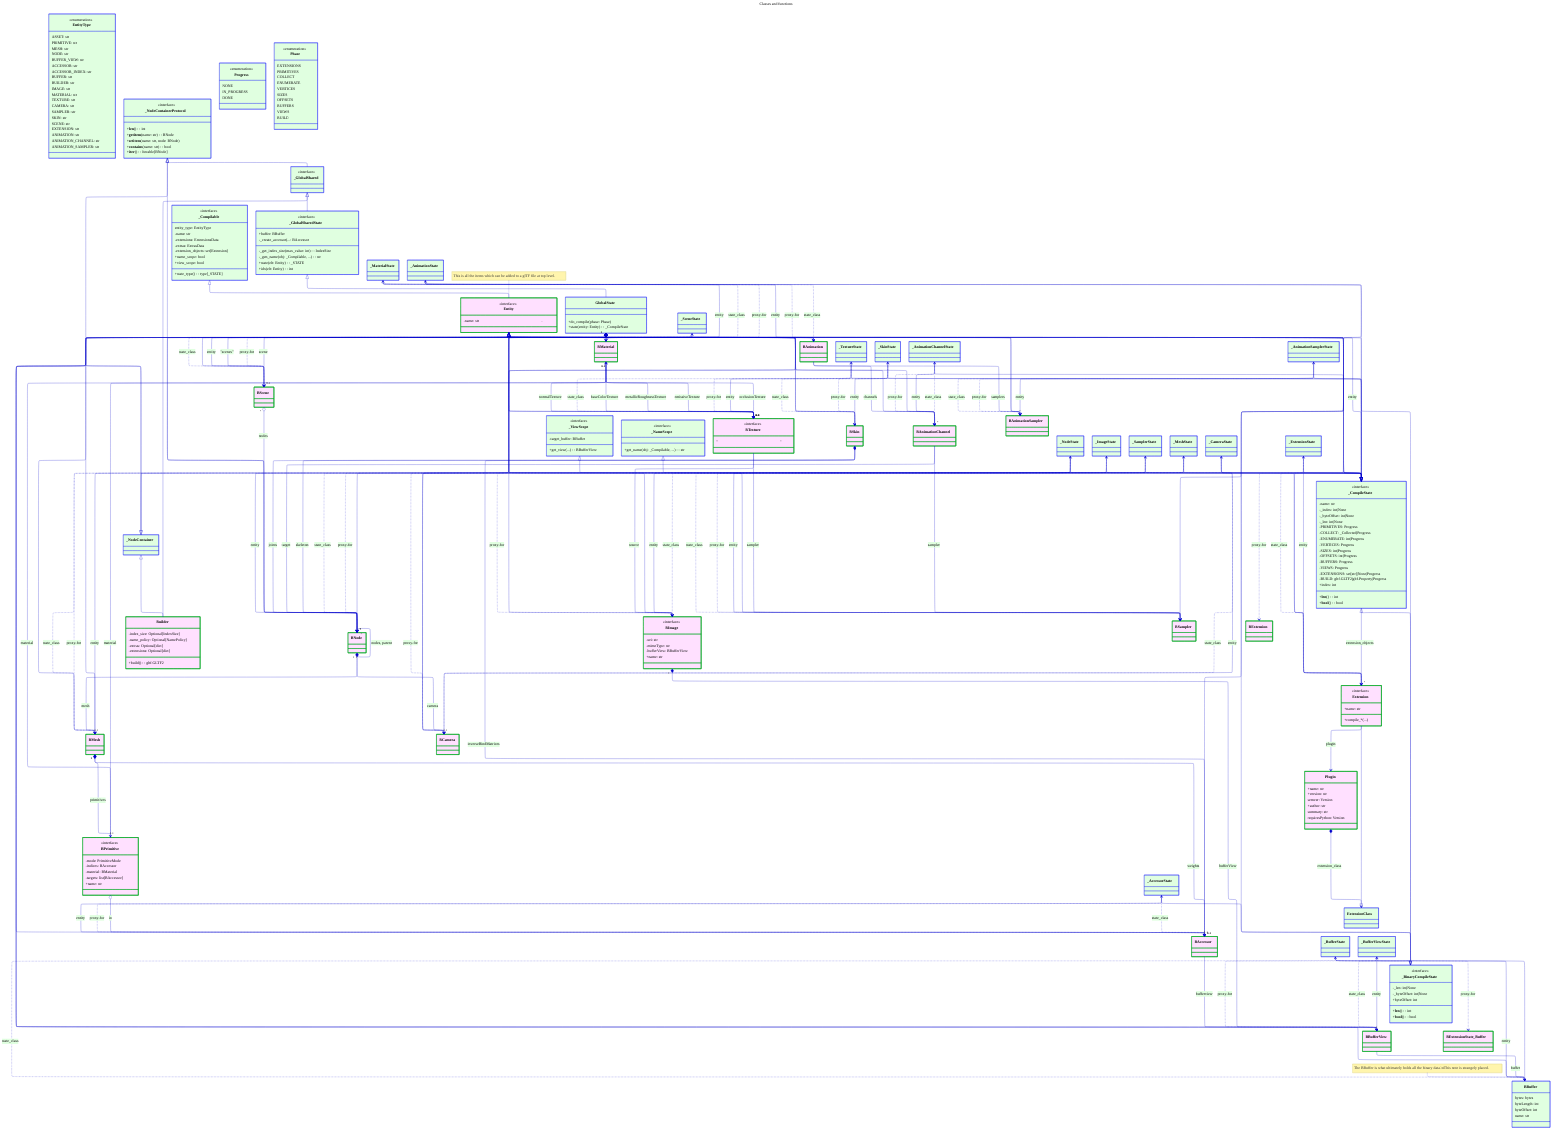 ---
id: b3a4cd18-1305-488d-ba20-9ee71f002f60
title: "Classes and functions"
config:
    layout: elk
    elk:
        mergeEdges: true
        nodePlacementStrategy: BRANDES_KOEPF
    theme: base
    themeVariables:
        darkMode: false
        darkModeBackground: "#000000"
        primaryColor: "#e0ffe0"
        primaryTextColor: "#000000"
        secondaryColor: "#e0d9ef"
        secondaryTextColor: "#0000ff"
        tertiaryColor: "#f8f9fa"
        tertiaryTextColor: "#00ff00"
        borderRadius: "0.25rem"
        fontSize: "1rem"
        fontFamily: "Arial, sans-serif"
        background: "#00ff00"
        lineColor: "#0000cc"
        nodeBorder: "#0000ff"
---
classDiagram
    note for BBuffer "The BBuffer is what ultimately holds all the binary data.\nThis note is strangely placed."
    note for Entity "This is all the items which can be added to a glTF file at top level."
    class BBuffer {
        bytes: bytes
        byteLength: int
        byteOffset: int
        name: str
    }
    classDef Final fill:#f9f,stroke:#000,stroke-width:8px;
    class EntityType {
        <<enumeration>>
        ASSET: str
        PRIMITIVE: str
        MESH: str
        NODE: str
        BUFFER_VIEW: str
        ACCESSOR: str
        ACCESSOR_INDEX: str
        BUFFER: str
        BUILDER: str
        IMAGE: str
        MATERIAL: str
        TEXTURE: str
        CAMERA: str
        SAMPLER: str
        SKIN: str
        SCENE: str
        EXTENSION: str
        ANIMATION: str
        ANIMATION_CHANNEL: str
        ANIMATION_SAMPLER: str

    }

    class _Compilable {
        <<interface>>
        entity_type: EntityType
        -name: str
        -extensions: ExtensionsData
        -extras: ExtrasData
        -extension_objects: set[Extension]
        +name_scope: bool
        +view_scope: bool
        +state_type(): type[_STATE]
    }

    class Builder:::User {
        -index_size: Optional[IndexSize]
        -name_policy: Optional[NamePolicy]
        -extras: Optional[dict]
        -extensions: Optional[dict]
        +build(): gltf.GLTF2
    }

    class _ViewScope {
        <<interface>>
        -target_buffer: BBuffer
        +get_view(...): BBufferView
    }
    class _NameScope {
        <<interface>>
        +get_name(obj: _Compilable, ...): str
    }

    class _NodeContainerProtocol {
        <<interface>>
        +__len__(): int
        +__getitem__(name: str): BNode
        +__setitem__(name: str, node: BNode)
        +__contains__(name: str): bool
        +__iter__(): Iterable[BNode]
    }

    class _GlobalShared {
        <<interface>>
    }
    _NodeContainer <|-- Builder
    _GlobalShared <|-- Builder
    _NodeContainerProtocol <|-- _NodeContainer
    _NodeContainerProtocol <|-- _GlobalShared

    class _GlobalSharedState {
        <<interface>>
        +buffer: BBuffer
        -_get_index_size(max_value: int): IndexSize
        -_gen_name(obj: _Compilable, ...): str
        -_create_accessor(...: BAccessor
        +state(elt: Entity): _STATE
        +idx(elt: Entity): int
    }
    class Entity:::User {
        <<interface>>

        -name: str  　　　　　　　　　　　　　　　　.
    }

    class Plugin:::User {
        +name: str
        +version: str
        semver: Version
        +author: str
        summary: str
        requiresPython: Version
    }
    class Extension:::User {
        <<interface>>
        +name: str
        +compile_*(...)
    }
    Extension --> Plugin : plugin
    Plugin *--> ExtensionClass : extension_class
    Extension --|> ExtensionClass

    _Compilable <|-- Entity
    Entity <|-- BNode
    Entity <|-- BBuffer
    Entity <|-- BBufferView
    Entity <|-- BAccessor
    Entity <|-- BTexture
    Entity <|-- BImage
    Entity <|-- BSampler
    Entity <|-- BMaterial
    Entity <|-- BMesh
    Entity <|-- BCamera
    Entity <|-- BScene
    Entity <|-- BSkin
    Entity <|-- BAnimation
    Entity <|-- BAnimationChannel
    Entity <|-- BAnimationSampler
    Entity <|-- Extension


    BSkin --> "1" BNode : skeleton
    BSkin --> "*" BNode : joints
    BSkin *--> "0..1" BAccessor : inverseBindMatrices
    class BSkin:::User
    class BTexture:::User {
        <<interface>>
        " 　　　　　　　　　　　　　　　　"
    }
    class BImage:::User {
        <<interface>>
        -uri: str
        -mimeType: str
        -bufferView: BBufferView
        +name: str
    }
    BTexture --> BImage : source
    BTexture --> BSampler : sampler

    class BMaterial:::User
    BMaterial --> "0..1" BTexture : baseColorTexture
    BMaterial --> "0..1" BTexture : metallicRoughnessTexture
    BMaterial --> "0..1" BTexture : normalTexture
    BMaterial --> "0..1" BTexture : occlusionTexture
    BMaterial --> "0..1" BTexture : emissiveTexture


    _NodeContainerProtocol <|-- BNode
    class BNode:::User
    class BScene:::User
    class BCamera:::User
    class BAccessor:::User
    class BBufferView:::User
    class BAnimation:::User
    class BAnimationChannel:::User
    class BAnimationSampler:::User
    class BSampler:::User
    class BExtension:::User
    class BExtensionState_Buffer:::User
    class BMesh:::User
    class BPrimitive:::User
    BNode "1" -- "*" BNode : nodes, parent
    BScene "*" o--> "*" BNode : nodes

    BNode o--> "0..1" BCamera : camera

    BNode "1" *--> "0..1" BMesh : mesh
    BMesh "1" *--> "0..1" BPrimitive : primitives
    BMesh "1" *--> "0..1" BAccessor : weights

    class BPrimitive:::User {
        <<interface>>
        -mode: PrimitiveMode
        -indices: BAccessor
        -material: BMaterial
        -targets: list[BAccessor]
        +name: str
    }
    BPrimitive --> "0..1" BMaterial : material
    BPrimitive o--> "0..1" BAccessor : in


    BAccessor --> BBufferView : bufferview

    BBufferView --> BBuffer : buffer

    BPrimitive --> "0..1" BMaterial : material

    BImage "1" *--> "1" BBufferView : bufferView

    BAnimationChannel --> BSampler : sampler
    BAnimationChannel --> BNode : target

    BAnimation --> "*" BAnimationChannel : channels
    BAnimation --> "*" BAnimationSampler : samplers


    class _CompileState {
        <<interface>>
        -name: str
        -_index: int|None
        -_byteOffset: int|None
        -_len: int|None
        -PRIMITIVES: Progress
        -COLLECT: _Collected|Progress
        -ENUMERATE: int|Progress
        -VERTICES: Progress
        -SIZES: int|Progress
        -OFFSETS: int|Progress
        -BUFFERS: Progress
        -VIEWS: Progress
        -EXTENSIONS: set[str]|None|Progress
        -BUILD: gltf.GLTF2|gltf.Property|Progress
        +index: int
        +__len__(): int
        +__bool__(): bool
    }

    class _BinaryCompileState {
        <<interface>>
        -_len: int|None
        -_byteOffset: int|None
        +byteOffset: int
        +__len__(): int
        +__bool__(): bool
    }

    class GlobalState {
        +do_compile(phase: Phase)
        +state(entity: Entity): _CompileState
    }

    class Progress {
        <<enumeration>>
        NONE
        IN_PROGRESS
        DONE
    }

    class Phase {
        <<enumeration>>
        EXTENSIONS
        PRIMITIVES
        COLLECT
        ENUMERATE
        VERTICES
        SIZES
        OFFSETS
        BUFFERS
        VIEWS
        BUILD
    }


    _BinaryCompileState <|-- GlobalState
    _NodeContainer <|-- GlobalState
    _GlobalSharedState <|-- GlobalState
    _CompileState <|-- _BinaryCompileState
    _ViewScope <|-- _CompileState
    _NameScope <|-- _CompileState
    _GlobalShared <|-- _GlobalSharedState


    BNode ..> _NodeState : state_class
    BBuffer ..> _BufferState : state_class
    BBufferView ..> _BufferViewState : state_class
    BAccessor ..> _AccessorState : state_class
    BTexture ..> _TextureState : state_class
    BImage ..> _ImageState : state_class
    BSampler ..> _SamplerState : state_class
    BMaterial ..> _MaterialState : state_class
    BMesh ..> _MeshState : state_class
    BCamera ..> _CameraState : state_class
    BScene ..> _SceneState : state_class
    BSkin ..> _SkinState : state_class
    BAnimation ..> _AnimationState : state_class
    BAnimationChannel ..> _AnimationChannelState : state_class
    BAnimationSampler ..> _AnimationSamplerState : state_class
    Extension ..> _ExtensionState : state_class

    _NodeState --|> _CompileState
    _NodeState --|> _NodeContainer
    _BufferState --|> _BinaryCompileState
    _BufferViewState --|> _BinaryCompileState
    _AccessorState --|> _BinaryCompileState
    _TextureState --|> _CompileState
    _ImageState --|> _CompileState
    _SamplerState --|> _CompileState
    _MaterialState --|> _CompileState
    _MeshState --|> _CompileState
    _CameraState --|> _CompileState
    _SceneState --|> _CompileState
    _SkinState --|> _CompileState
    _AnimationState --|> _CompileState
    _AnimationChannelState --|> _CompileState
    _AnimationSamplerState --|> _CompileState
    _ExtensionState --|> _CompileState

    _NodeState ..> BNode : proxy-for
    _BufferState ..> BExtensionState_Buffer : proxy-for
    _BufferViewState ..> BBufferView : proxy-for
    _AccessorState ..> BAccessor : proxy-for
    _TextureState ..> BTexture : proxy-for
    _ImageState ..> BImage : proxy-for
    _SamplerState ..> BSampler : proxy-for
    _MaterialState ..> BMaterial : proxy-for
    _MeshState ..> BMesh : proxy-for
    _CameraState ..> BCamera : proxy-for
    _SceneState ..> BScene : proxy-for
    _SkinState ..> BSkin : proxy-for
    _AnimationState ..> BAnimation : proxy-for
    _AnimationChannelState ..> BAnimationChannel : proxy-for
    _AnimationSamplerState ..> BAnimationSampler : proxy-for
    _ExtensionState ..> BExtension : proxy-for

    _NodeState --> BNode : entity
    _BufferState --> BBuffer : entity
    _BufferViewState --> BBufferView : entity
    _AccessorState --> BAccessor : entity
    _TextureState --> BTexture : entity
    _ImageState --> BImage : entity
    _SamplerState --> BSampler : entity
    _MaterialState --> BMaterial : entity
    _MeshState --> BMesh : entity
    _CameraState --> BCamera : entity
    _SceneState --> BScene : entity
    _SkinState --> BSkin : entity
    _AnimationState --> BAnimation : entity
    _AnimationChannelState --> BAnimationChannel : entity
    _AnimationSamplerState --> BAnimationSampler : entity
    _ExtensionState --> Extension : entity

    GlobalState *--> BNode
    GlobalState *--> BBuffer
    GlobalState *--> BBufferView
    GlobalState *--> BAccessor
    GlobalState *--> BTexture
    GlobalState *--> BImage
    GlobalState *--> BSampler
    GlobalState *--> BMaterial
    GlobalState *--> BMesh
    GlobalState *--> BCamera
    GlobalState "1" *--> "*" BScene : "scenes"
    GlobalState *--> BSkin
    GlobalState *--> BAnimation
    GlobalState *--> BAnimationChannel
    GlobalState *--> BAnimationSampler
    GlobalState *--> Extension
    GlobalState "1" --> "0..1" BScene : scene

    _CompileState --> Entity : entity
    _CompileState --> "*" Extension: extension_objects


    classDef User fill:#ffe0ff,stroke:#0a2,stroke-width:2px;